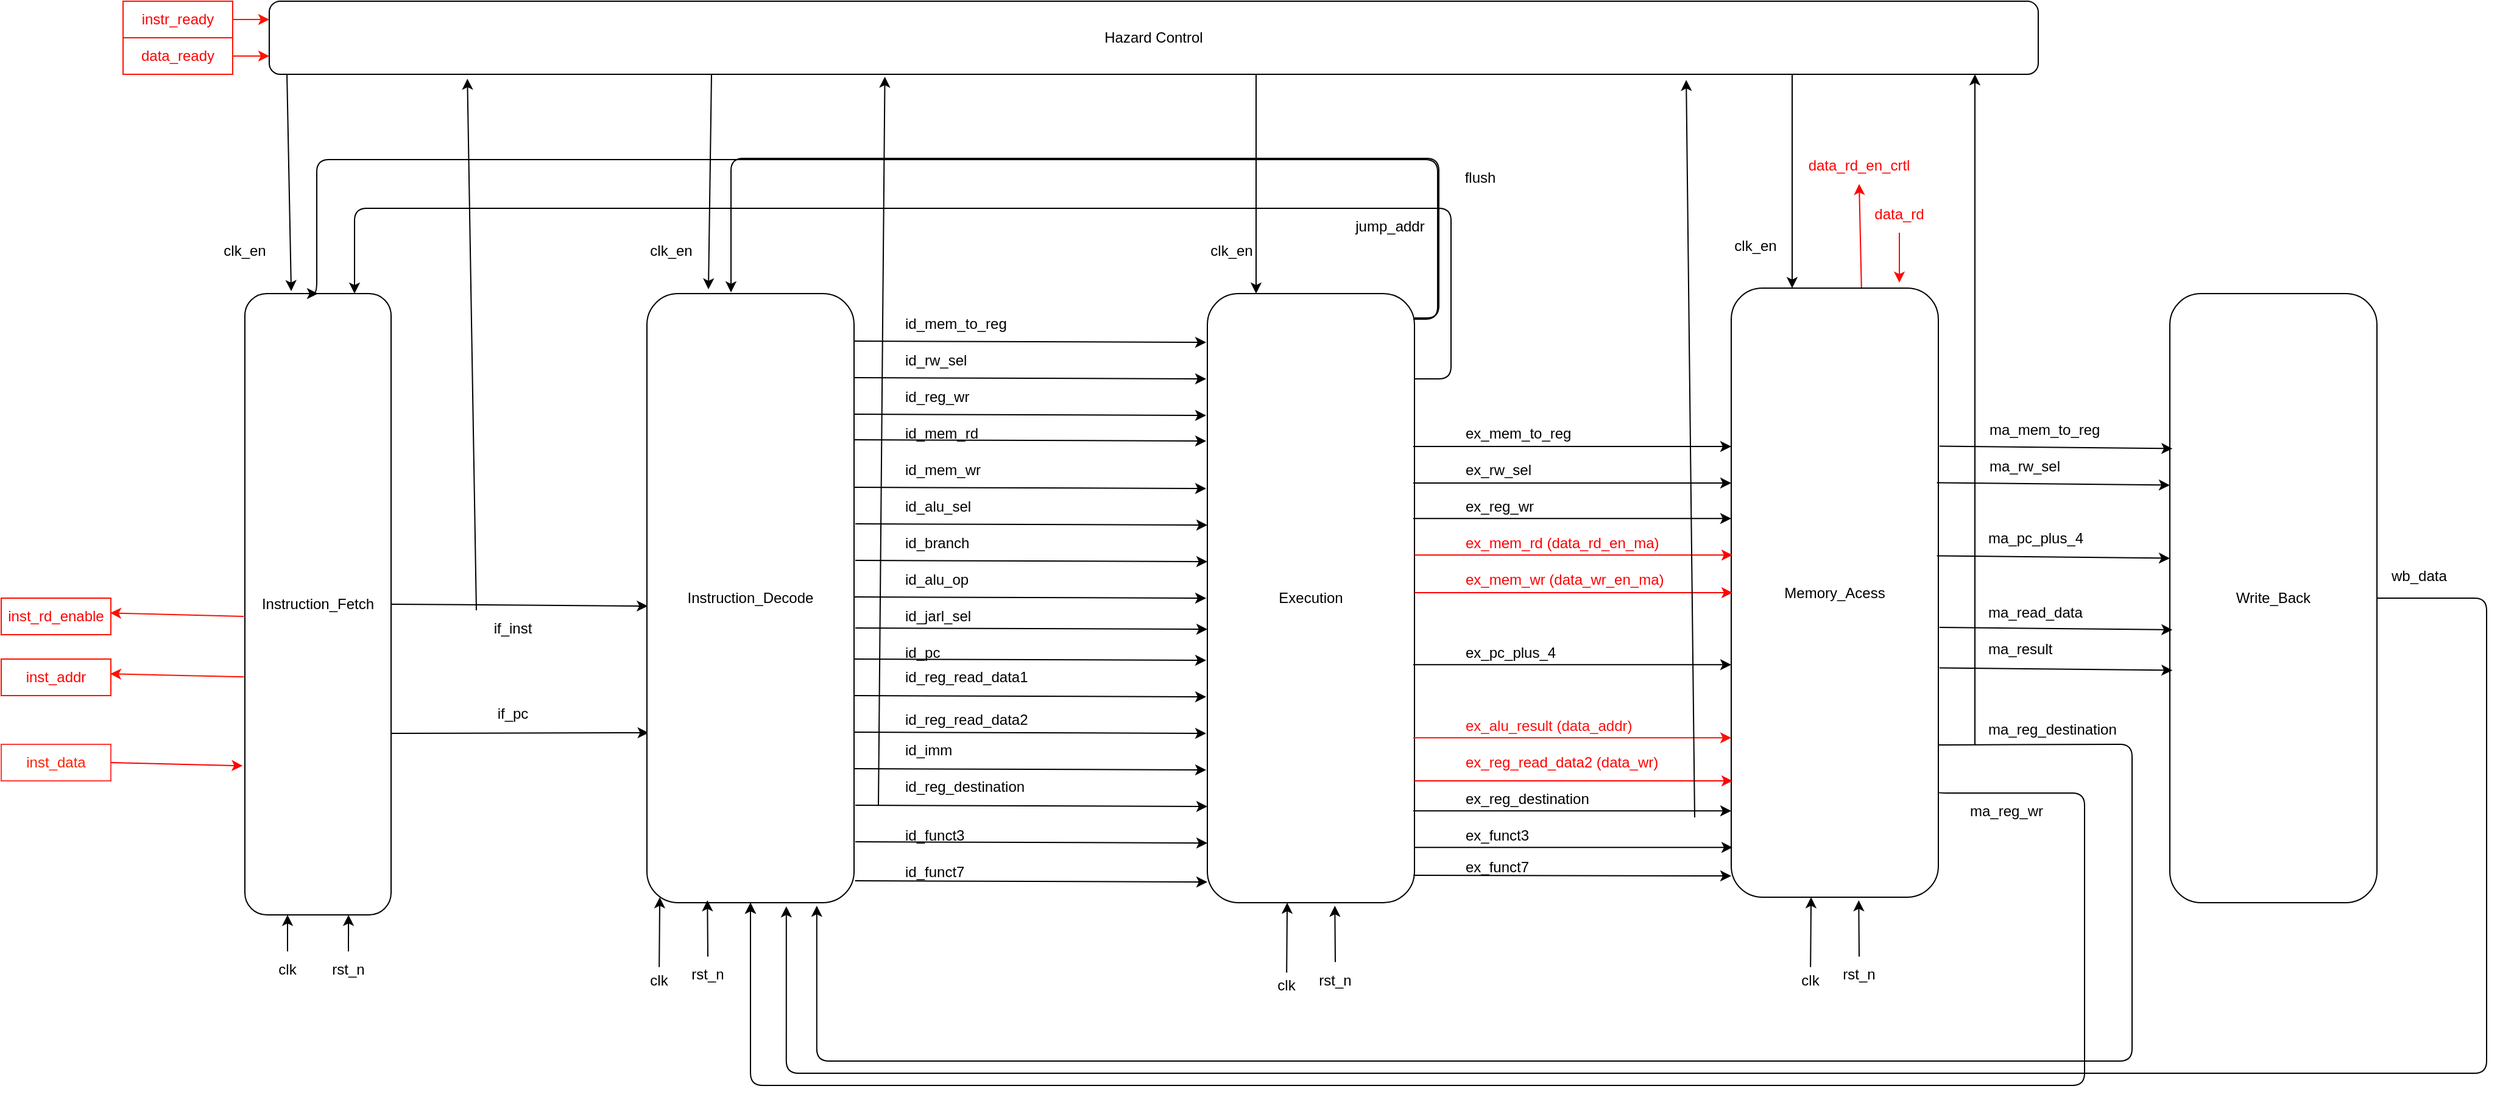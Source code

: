 <mxfile>
    <diagram id="vpwDt3KackGOBRRQE5ln" name="Page-1">
        <mxGraphModel dx="1370" dy="1572" grid="0" gridSize="10" guides="1" tooltips="1" connect="1" arrows="1" fold="1" page="1" pageScale="1" pageWidth="850" pageHeight="1100" math="0" shadow="0">
            <root>
                <mxCell id="0"/>
                <mxCell id="1" parent="0"/>
                <mxCell id="22" style="html=1;exitX=1;exitY=0.5;exitDx=0;exitDy=0;entryX=0.004;entryY=0.513;entryDx=0;entryDy=0;entryPerimeter=0;" parent="1" source="2" target="24" edge="1">
                    <mxGeometry relative="1" as="geometry"/>
                </mxCell>
                <mxCell id="23" style="edgeStyle=none;html=1;entryX=0.008;entryY=0.721;entryDx=0;entryDy=0;entryPerimeter=0;" parent="1" target="24" edge="1">
                    <mxGeometry relative="1" as="geometry">
                        <mxPoint x="380" y="538" as="targetPoint"/>
                        <mxPoint x="330" y="561" as="sourcePoint"/>
                    </mxGeometry>
                </mxCell>
                <mxCell id="2" value="Instruction_Fetch" style="whiteSpace=wrap;html=1;rounded=1;" parent="1" vertex="1">
                    <mxGeometry x="210" y="200" width="120" height="510" as="geometry"/>
                </mxCell>
                <mxCell id="25" style="edgeStyle=none;html=1;exitX=0.5;exitY=0;exitDx=0;exitDy=0;entryX=0.25;entryY=1;entryDx=0;entryDy=0;" parent="1" source="3" edge="1">
                    <mxGeometry relative="1" as="geometry">
                        <mxPoint x="245" y="710" as="targetPoint"/>
                    </mxGeometry>
                </mxCell>
                <mxCell id="3" value="clk" style="text;strokeColor=none;align=center;fillColor=none;html=1;verticalAlign=middle;whiteSpace=wrap;rounded=0;" parent="1" vertex="1">
                    <mxGeometry x="215" y="740" width="60" height="30" as="geometry"/>
                </mxCell>
                <mxCell id="12" style="edgeStyle=none;html=1;entryX=0.317;entryY=-0.004;entryDx=0;entryDy=0;exitX=0.01;exitY=1;exitDx=0;exitDy=0;exitPerimeter=0;entryPerimeter=0;" parent="1" source="102" target="2" edge="1">
                    <mxGeometry relative="1" as="geometry">
                        <mxPoint x="240" y="30" as="sourcePoint"/>
                        <mxPoint x="210" y="200.0" as="targetPoint"/>
                    </mxGeometry>
                </mxCell>
                <mxCell id="4" value="clk_en" style="text;strokeColor=none;align=center;fillColor=none;html=1;verticalAlign=middle;whiteSpace=wrap;rounded=0;" parent="1" vertex="1">
                    <mxGeometry x="180" y="150" width="60" height="30" as="geometry"/>
                </mxCell>
                <mxCell id="5" value="rst_n" style="text;strokeColor=none;align=center;fillColor=none;html=1;verticalAlign=middle;whiteSpace=wrap;rounded=0;" parent="1" vertex="1">
                    <mxGeometry x="265" y="740" width="60" height="30" as="geometry"/>
                </mxCell>
                <mxCell id="6" value="&lt;font style=&quot;color: rgb(255, 33, 0);&quot;&gt;inst_data&lt;/font&gt;" style="text;strokeColor=#FF3838;align=center;fillColor=none;html=1;verticalAlign=middle;whiteSpace=wrap;rounded=0;" parent="1" vertex="1">
                    <mxGeometry x="10" y="570" width="90" height="30" as="geometry"/>
                </mxCell>
                <mxCell id="11" value="&lt;font style=&quot;color: rgb(255, 0, 0);&quot;&gt;inst_addr&lt;/font&gt;" style="text;strokeColor=#FF1000;align=center;fillColor=none;html=1;verticalAlign=middle;whiteSpace=wrap;rounded=0;" parent="1" vertex="1">
                    <mxGeometry x="10" y="500" width="90" height="30" as="geometry"/>
                </mxCell>
                <mxCell id="20" value="if_inst" style="text;strokeColor=none;align=center;fillColor=none;html=1;verticalAlign=middle;whiteSpace=wrap;rounded=0;" parent="1" vertex="1">
                    <mxGeometry x="400" y="460" width="60" height="30" as="geometry"/>
                </mxCell>
                <mxCell id="21" value="if_pc" style="text;strokeColor=none;align=center;fillColor=none;html=1;verticalAlign=middle;whiteSpace=wrap;rounded=0;" parent="1" vertex="1">
                    <mxGeometry x="400" y="530" width="60" height="30" as="geometry"/>
                </mxCell>
                <mxCell id="24" value="Instruction_Decode" style="whiteSpace=wrap;html=1;rounded=1;" parent="1" vertex="1">
                    <mxGeometry x="540" y="200" width="170" height="500" as="geometry"/>
                </mxCell>
                <mxCell id="26" style="edgeStyle=none;html=1;exitX=0.5;exitY=0;exitDx=0;exitDy=0;entryX=0.667;entryY=1;entryDx=0;entryDy=0;entryPerimeter=0;" parent="1" source="5" edge="1">
                    <mxGeometry relative="1" as="geometry">
                        <mxPoint x="295.04" y="710" as="targetPoint"/>
                    </mxGeometry>
                </mxCell>
                <mxCell id="28" value="clk" style="text;strokeColor=none;align=center;fillColor=none;html=1;verticalAlign=middle;whiteSpace=wrap;rounded=0;" parent="1" vertex="1">
                    <mxGeometry x="520" y="752.91" width="60" height="21.39" as="geometry"/>
                </mxCell>
                <mxCell id="29" value="rst_n" style="text;strokeColor=none;align=center;fillColor=none;html=1;verticalAlign=middle;whiteSpace=wrap;rounded=0;" parent="1" vertex="1">
                    <mxGeometry x="560" y="744.3" width="60" height="30" as="geometry"/>
                </mxCell>
                <mxCell id="30" style="edgeStyle=none;html=1;exitX=0.5;exitY=0;exitDx=0;exitDy=0;entryX=0.292;entryY=0.996;entryDx=0;entryDy=0;entryPerimeter=0;" parent="1" source="29" target="24" edge="1">
                    <mxGeometry relative="1" as="geometry">
                        <mxPoint x="626.96" y="708.61" as="targetPoint"/>
                    </mxGeometry>
                </mxCell>
                <mxCell id="33" style="edgeStyle=none;html=1;exitX=0.25;exitY=1;exitDx=0;exitDy=0;entryX=0.297;entryY=-0.007;entryDx=0;entryDy=0;entryPerimeter=0;" parent="1" source="102" target="24" edge="1">
                    <mxGeometry relative="1" as="geometry">
                        <mxPoint x="570" y="250" as="targetPoint"/>
                    </mxGeometry>
                </mxCell>
                <mxCell id="34" value="clk_en" style="text;strokeColor=none;align=center;fillColor=none;html=1;verticalAlign=middle;whiteSpace=wrap;rounded=0;" parent="1" vertex="1">
                    <mxGeometry x="530" y="150" width="60" height="30" as="geometry"/>
                </mxCell>
                <mxCell id="35" value="" style="edgeStyle=none;html=1;entryX=0.5;entryY=1;entryDx=0;entryDy=0;" parent="1" target="24" edge="1">
                    <mxGeometry relative="1" as="geometry">
                        <mxPoint x="550" y="700" as="targetPoint"/>
                        <mxPoint x="625" y="840" as="sourcePoint"/>
                    </mxGeometry>
                </mxCell>
                <mxCell id="46" value="id_pc" style="text;strokeColor=none;align=left;fillColor=none;html=1;verticalAlign=middle;whiteSpace=wrap;rounded=0;" parent="1" vertex="1">
                    <mxGeometry x="750" y="480" width="60" height="30" as="geometry"/>
                </mxCell>
                <mxCell id="47" value="id_reg_read_data1" style="text;strokeColor=none;align=left;fillColor=none;html=1;verticalAlign=middle;whiteSpace=wrap;rounded=0;" parent="1" vertex="1">
                    <mxGeometry x="750" y="500" width="120" height="30" as="geometry"/>
                </mxCell>
                <mxCell id="50" value="id_imm" style="text;strokeColor=none;align=left;fillColor=none;html=1;verticalAlign=middle;whiteSpace=wrap;rounded=0;" parent="1" vertex="1">
                    <mxGeometry x="750" y="560" width="60" height="30" as="geometry"/>
                </mxCell>
                <mxCell id="51" value="id_reg_destination" style="text;strokeColor=none;align=left;fillColor=none;html=1;verticalAlign=middle;whiteSpace=wrap;rounded=0;" parent="1" vertex="1">
                    <mxGeometry x="750" y="590" width="115" height="30" as="geometry"/>
                </mxCell>
                <mxCell id="52" value="id_reg_read_data2" style="text;strokeColor=none;align=left;fillColor=none;html=1;verticalAlign=middle;whiteSpace=wrap;rounded=0;" parent="1" vertex="1">
                    <mxGeometry x="750" y="535" width="130" height="30" as="geometry"/>
                </mxCell>
                <mxCell id="54" value="id_funct3" style="text;strokeColor=none;align=left;fillColor=none;html=1;verticalAlign=middle;whiteSpace=wrap;rounded=0;" parent="1" vertex="1">
                    <mxGeometry x="750" y="630" width="130" height="30" as="geometry"/>
                </mxCell>
                <mxCell id="55" value="id_funct7" style="text;strokeColor=none;align=left;fillColor=none;html=1;verticalAlign=middle;whiteSpace=wrap;rounded=0;" parent="1" vertex="1">
                    <mxGeometry x="750" y="660" width="130" height="30" as="geometry"/>
                </mxCell>
                <mxCell id="56" value="id_alu_sel" style="text;strokeColor=none;align=left;fillColor=none;html=1;verticalAlign=middle;whiteSpace=wrap;rounded=0;" parent="1" vertex="1">
                    <mxGeometry x="750" y="360" width="85" height="30" as="geometry"/>
                </mxCell>
                <mxCell id="60" value="id_mem_to_reg" style="text;strokeColor=none;align=left;fillColor=none;html=1;verticalAlign=middle;whiteSpace=wrap;rounded=0;" parent="1" vertex="1">
                    <mxGeometry x="750" y="210" width="90" height="30" as="geometry"/>
                </mxCell>
                <mxCell id="61" value="id_branch" style="text;strokeColor=none;align=left;fillColor=none;html=1;verticalAlign=middle;whiteSpace=wrap;rounded=0;" parent="1" vertex="1">
                    <mxGeometry x="750" y="390" width="90" height="30" as="geometry"/>
                </mxCell>
                <mxCell id="62" value="id_mem_wr" style="text;strokeColor=none;align=left;fillColor=none;html=1;verticalAlign=middle;whiteSpace=wrap;rounded=0;" parent="1" vertex="1">
                    <mxGeometry x="750" y="330" width="90" height="30" as="geometry"/>
                </mxCell>
                <mxCell id="63" value="id_mem_rd" style="text;strokeColor=none;align=left;fillColor=none;html=1;verticalAlign=middle;whiteSpace=wrap;rounded=0;" parent="1" vertex="1">
                    <mxGeometry x="750" y="300" width="90" height="30" as="geometry"/>
                </mxCell>
                <mxCell id="65" value="id_alu_op" style="text;strokeColor=none;align=left;fillColor=none;html=1;verticalAlign=middle;whiteSpace=wrap;rounded=0;" parent="1" vertex="1">
                    <mxGeometry x="750" y="420" width="90" height="30" as="geometry"/>
                </mxCell>
                <mxCell id="66" value="id_reg_wr" style="text;strokeColor=none;align=left;fillColor=none;html=1;verticalAlign=middle;whiteSpace=wrap;rounded=0;" parent="1" vertex="1">
                    <mxGeometry x="750" y="270" width="90" height="30" as="geometry"/>
                </mxCell>
                <mxCell id="67" value="id_jarl_sel" style="text;strokeColor=none;align=left;fillColor=none;html=1;verticalAlign=middle;whiteSpace=wrap;rounded=0;" parent="1" vertex="1">
                    <mxGeometry x="750" y="450" width="95" height="30" as="geometry"/>
                </mxCell>
                <mxCell id="68" value="id_rw_sel" style="text;strokeColor=none;align=left;fillColor=none;html=1;verticalAlign=middle;whiteSpace=wrap;rounded=0;" parent="1" vertex="1">
                    <mxGeometry x="750" y="240" width="90" height="30" as="geometry"/>
                </mxCell>
                <mxCell id="69" style="edgeStyle=none;html=1;entryX=0.062;entryY=0.991;entryDx=0;entryDy=0;entryPerimeter=0;" parent="1" source="28" target="24" edge="1">
                    <mxGeometry relative="1" as="geometry">
                        <mxPoint x="557" y="703" as="targetPoint"/>
                    </mxGeometry>
                </mxCell>
                <mxCell id="124" style="edgeStyle=orthogonalEdgeStyle;html=1;entryX=0.75;entryY=0;entryDx=0;entryDy=0;" parent="1" source="71" target="2" edge="1">
                    <mxGeometry relative="1" as="geometry">
                        <Array as="points">
                            <mxPoint x="1200" y="270"/>
                            <mxPoint x="1200" y="130"/>
                            <mxPoint x="300" y="130"/>
                        </Array>
                    </mxGeometry>
                </mxCell>
                <mxCell id="71" value="Execution" style="whiteSpace=wrap;html=1;rounded=1;" parent="1" vertex="1">
                    <mxGeometry x="1000" y="200" width="170" height="500" as="geometry"/>
                </mxCell>
                <mxCell id="72" value="clk" style="text;strokeColor=none;align=center;fillColor=none;html=1;verticalAlign=middle;whiteSpace=wrap;rounded=0;" parent="1" vertex="1">
                    <mxGeometry x="1035" y="757.41" width="60" height="21.39" as="geometry"/>
                </mxCell>
                <mxCell id="73" value="rst_n" style="text;strokeColor=none;align=center;fillColor=none;html=1;verticalAlign=middle;whiteSpace=wrap;rounded=0;" parent="1" vertex="1">
                    <mxGeometry x="1075" y="748.8" width="60" height="30" as="geometry"/>
                </mxCell>
                <mxCell id="74" style="edgeStyle=none;html=1;exitX=0.5;exitY=0;exitDx=0;exitDy=0;entryX=0.292;entryY=0.996;entryDx=0;entryDy=0;entryPerimeter=0;" parent="1" source="73" edge="1">
                    <mxGeometry relative="1" as="geometry">
                        <mxPoint x="1104.64" y="702.5" as="targetPoint"/>
                    </mxGeometry>
                </mxCell>
                <mxCell id="76" value="clk_en" style="text;strokeColor=none;align=center;fillColor=none;html=1;verticalAlign=middle;whiteSpace=wrap;rounded=0;" parent="1" vertex="1">
                    <mxGeometry x="990" y="150" width="60" height="30" as="geometry"/>
                </mxCell>
                <mxCell id="85" value="ex_pc_plus_4" style="text;strokeColor=none;align=left;fillColor=none;html=1;verticalAlign=middle;whiteSpace=wrap;rounded=0;" parent="1" vertex="1">
                    <mxGeometry x="1210" y="480" width="60" height="30" as="geometry"/>
                </mxCell>
                <mxCell id="86" value="&lt;font style=&quot;color: rgb(255, 15, 15);&quot;&gt;ex_alu_result (data_addr)&lt;/font&gt;" style="text;strokeColor=none;align=left;fillColor=none;html=1;verticalAlign=middle;whiteSpace=wrap;rounded=0;" parent="1" vertex="1">
                    <mxGeometry x="1210" y="540" width="150" height="30" as="geometry"/>
                </mxCell>
                <mxCell id="88" value="ex_reg_destination" style="text;strokeColor=none;align=left;fillColor=none;html=1;verticalAlign=middle;whiteSpace=wrap;rounded=0;" parent="1" vertex="1">
                    <mxGeometry x="1210" y="600" width="115" height="30" as="geometry"/>
                </mxCell>
                <mxCell id="89" value="&lt;font style=&quot;color: rgb(255, 0, 0);&quot;&gt;ex_reg_read_data2 (data_wr)&lt;/font&gt;" style="text;strokeColor=none;align=left;fillColor=none;html=1;verticalAlign=middle;whiteSpace=wrap;rounded=0;" parent="1" vertex="1">
                    <mxGeometry x="1210" y="570" width="170" height="30" as="geometry"/>
                </mxCell>
                <mxCell id="90" value="&lt;font style=&quot;&quot;&gt;ex_funct3&lt;/font&gt;" style="text;strokeColor=none;align=left;fillColor=none;html=1;verticalAlign=middle;whiteSpace=wrap;rounded=0;fontColor=#000000;" parent="1" vertex="1">
                    <mxGeometry x="1210" y="630" width="160" height="30" as="geometry"/>
                </mxCell>
                <mxCell id="91" value="&lt;font style=&quot;&quot;&gt;ex_funct7&lt;/font&gt;" style="text;strokeColor=none;align=left;fillColor=none;html=1;verticalAlign=middle;whiteSpace=wrap;rounded=0;fontColor=#000000;" parent="1" vertex="1">
                    <mxGeometry x="1210" y="655.5" width="170" height="30" as="geometry"/>
                </mxCell>
                <mxCell id="93" value="ex_mem_to_reg" style="text;strokeColor=none;align=left;fillColor=none;html=1;verticalAlign=middle;whiteSpace=wrap;rounded=0;" parent="1" vertex="1">
                    <mxGeometry x="1210" y="300" width="90" height="30" as="geometry"/>
                </mxCell>
                <mxCell id="95" value="&lt;font style=&quot;color: rgb(255, 0, 0);&quot;&gt;ex_mem_wr (data_wr_en_ma)&lt;/font&gt;" style="text;strokeColor=none;align=left;fillColor=none;html=1;verticalAlign=middle;whiteSpace=wrap;rounded=0;" parent="1" vertex="1">
                    <mxGeometry x="1210" y="420" width="170" height="30" as="geometry"/>
                </mxCell>
                <mxCell id="96" value="&lt;font style=&quot;color: rgb(255, 0, 0);&quot;&gt;ex_mem_rd (data_rd_en_ma)&lt;/font&gt;" style="text;strokeColor=none;align=left;fillColor=none;html=1;verticalAlign=middle;whiteSpace=wrap;rounded=0;" parent="1" vertex="1">
                    <mxGeometry x="1210" y="390" width="170" height="30" as="geometry"/>
                </mxCell>
                <mxCell id="98" value="ex_reg_wr" style="text;strokeColor=none;align=left;fillColor=none;html=1;verticalAlign=middle;whiteSpace=wrap;rounded=0;" parent="1" vertex="1">
                    <mxGeometry x="1210" y="360" width="90" height="30" as="geometry"/>
                </mxCell>
                <mxCell id="100" value="ex_rw_sel" style="text;strokeColor=none;align=left;fillColor=none;html=1;verticalAlign=middle;whiteSpace=wrap;rounded=0;" parent="1" vertex="1">
                    <mxGeometry x="1210" y="330" width="90" height="30" as="geometry"/>
                </mxCell>
                <mxCell id="101" style="edgeStyle=none;html=1;entryX=0.062;entryY=0.991;entryDx=0;entryDy=0;entryPerimeter=0;" parent="1" source="72" edge="1">
                    <mxGeometry relative="1" as="geometry">
                        <mxPoint x="1065.54" y="700.0" as="targetPoint"/>
                    </mxGeometry>
                </mxCell>
                <mxCell id="102" value="Hazard Control" style="whiteSpace=wrap;html=1;rounded=1;" parent="1" vertex="1">
                    <mxGeometry x="230" y="-40" width="1452" height="60" as="geometry"/>
                </mxCell>
                <mxCell id="103" value="" style="edgeStyle=none;orthogonalLoop=1;jettySize=auto;html=1;entryX=0.112;entryY=1.06;entryDx=0;entryDy=0;entryPerimeter=0;exitX=0;exitY=0;exitDx=0;exitDy=0;" parent="1" source="20" target="102" edge="1">
                    <mxGeometry width="80" relative="1" as="geometry">
                        <mxPoint x="400" y="460" as="sourcePoint"/>
                        <mxPoint x="720" y="240" as="targetPoint"/>
                        <Array as="points"/>
                    </mxGeometry>
                </mxCell>
                <mxCell id="104" value="" style="edgeStyle=none;orthogonalLoop=1;jettySize=auto;html=1;exitX=1.005;exitY=0.964;exitDx=0;exitDy=0;exitPerimeter=0;" parent="1" source="24" edge="1">
                    <mxGeometry width="80" relative="1" as="geometry">
                        <mxPoint x="790" y="650" as="sourcePoint"/>
                        <mxPoint x="1000" y="683" as="targetPoint"/>
                        <Array as="points"/>
                    </mxGeometry>
                </mxCell>
                <mxCell id="105" value="" style="edgeStyle=none;orthogonalLoop=1;jettySize=auto;html=1;exitX=1.005;exitY=0.964;exitDx=0;exitDy=0;exitPerimeter=0;" parent="1" edge="1">
                    <mxGeometry width="80" relative="1" as="geometry">
                        <mxPoint x="711" y="650" as="sourcePoint"/>
                        <mxPoint x="1000" y="651" as="targetPoint"/>
                        <Array as="points"/>
                    </mxGeometry>
                </mxCell>
                <mxCell id="106" value="" style="edgeStyle=none;orthogonalLoop=1;jettySize=auto;html=1;exitX=1.005;exitY=0.964;exitDx=0;exitDy=0;exitPerimeter=0;" parent="1" edge="1">
                    <mxGeometry width="80" relative="1" as="geometry">
                        <mxPoint x="711" y="620" as="sourcePoint"/>
                        <mxPoint x="1000" y="621" as="targetPoint"/>
                        <Array as="points"/>
                    </mxGeometry>
                </mxCell>
                <mxCell id="107" value="" style="edgeStyle=none;orthogonalLoop=1;jettySize=auto;html=1;exitX=1.005;exitY=0.964;exitDx=0;exitDy=0;exitPerimeter=0;" parent="1" edge="1">
                    <mxGeometry width="80" relative="1" as="geometry">
                        <mxPoint x="710" y="590" as="sourcePoint"/>
                        <mxPoint x="999" y="591" as="targetPoint"/>
                        <Array as="points"/>
                    </mxGeometry>
                </mxCell>
                <mxCell id="108" value="" style="edgeStyle=none;orthogonalLoop=1;jettySize=auto;html=1;exitX=1.005;exitY=0.964;exitDx=0;exitDy=0;exitPerimeter=0;" parent="1" edge="1">
                    <mxGeometry width="80" relative="1" as="geometry">
                        <mxPoint x="710" y="560" as="sourcePoint"/>
                        <mxPoint x="999" y="561" as="targetPoint"/>
                        <Array as="points"/>
                    </mxGeometry>
                </mxCell>
                <mxCell id="109" value="" style="edgeStyle=none;orthogonalLoop=1;jettySize=auto;html=1;exitX=1.005;exitY=0.964;exitDx=0;exitDy=0;exitPerimeter=0;" parent="1" edge="1">
                    <mxGeometry width="80" relative="1" as="geometry">
                        <mxPoint x="710" y="530" as="sourcePoint"/>
                        <mxPoint x="999" y="531" as="targetPoint"/>
                        <Array as="points"/>
                    </mxGeometry>
                </mxCell>
                <mxCell id="110" value="" style="edgeStyle=none;orthogonalLoop=1;jettySize=auto;html=1;exitX=1.005;exitY=0.964;exitDx=0;exitDy=0;exitPerimeter=0;" parent="1" edge="1">
                    <mxGeometry width="80" relative="1" as="geometry">
                        <mxPoint x="710" y="500" as="sourcePoint"/>
                        <mxPoint x="999" y="501" as="targetPoint"/>
                        <Array as="points"/>
                    </mxGeometry>
                </mxCell>
                <mxCell id="111" value="" style="edgeStyle=none;orthogonalLoop=1;jettySize=auto;html=1;exitX=1.005;exitY=0.964;exitDx=0;exitDy=0;exitPerimeter=0;" parent="1" edge="1">
                    <mxGeometry width="80" relative="1" as="geometry">
                        <mxPoint x="711" y="474.5" as="sourcePoint"/>
                        <mxPoint x="1000" y="475.5" as="targetPoint"/>
                        <Array as="points"/>
                    </mxGeometry>
                </mxCell>
                <mxCell id="112" value="" style="edgeStyle=none;orthogonalLoop=1;jettySize=auto;html=1;exitX=1.005;exitY=0.964;exitDx=0;exitDy=0;exitPerimeter=0;" parent="1" edge="1">
                    <mxGeometry width="80" relative="1" as="geometry">
                        <mxPoint x="710" y="449" as="sourcePoint"/>
                        <mxPoint x="999" y="450" as="targetPoint"/>
                        <Array as="points"/>
                    </mxGeometry>
                </mxCell>
                <mxCell id="113" value="" style="edgeStyle=none;orthogonalLoop=1;jettySize=auto;html=1;exitX=1.005;exitY=0.964;exitDx=0;exitDy=0;exitPerimeter=0;" parent="1" edge="1">
                    <mxGeometry width="80" relative="1" as="geometry">
                        <mxPoint x="711" y="419" as="sourcePoint"/>
                        <mxPoint x="1000" y="420" as="targetPoint"/>
                        <Array as="points"/>
                    </mxGeometry>
                </mxCell>
                <mxCell id="114" value="" style="edgeStyle=none;orthogonalLoop=1;jettySize=auto;html=1;exitX=1.005;exitY=0.964;exitDx=0;exitDy=0;exitPerimeter=0;" parent="1" edge="1">
                    <mxGeometry width="80" relative="1" as="geometry">
                        <mxPoint x="711" y="389" as="sourcePoint"/>
                        <mxPoint x="1000" y="390" as="targetPoint"/>
                        <Array as="points"/>
                    </mxGeometry>
                </mxCell>
                <mxCell id="115" value="" style="edgeStyle=none;orthogonalLoop=1;jettySize=auto;html=1;exitX=1.005;exitY=0.964;exitDx=0;exitDy=0;exitPerimeter=0;" parent="1" edge="1">
                    <mxGeometry width="80" relative="1" as="geometry">
                        <mxPoint x="710" y="359" as="sourcePoint"/>
                        <mxPoint x="999" y="360" as="targetPoint"/>
                        <Array as="points"/>
                    </mxGeometry>
                </mxCell>
                <mxCell id="116" value="" style="edgeStyle=none;orthogonalLoop=1;jettySize=auto;html=1;exitX=1.005;exitY=0.964;exitDx=0;exitDy=0;exitPerimeter=0;" parent="1" edge="1">
                    <mxGeometry width="80" relative="1" as="geometry">
                        <mxPoint x="710" y="320" as="sourcePoint"/>
                        <mxPoint x="999" y="321" as="targetPoint"/>
                        <Array as="points"/>
                    </mxGeometry>
                </mxCell>
                <mxCell id="117" value="" style="edgeStyle=none;orthogonalLoop=1;jettySize=auto;html=1;exitX=1.005;exitY=0.964;exitDx=0;exitDy=0;exitPerimeter=0;" parent="1" edge="1">
                    <mxGeometry width="80" relative="1" as="geometry">
                        <mxPoint x="710" y="299" as="sourcePoint"/>
                        <mxPoint x="999" y="300" as="targetPoint"/>
                        <Array as="points"/>
                    </mxGeometry>
                </mxCell>
                <mxCell id="118" value="" style="edgeStyle=none;orthogonalLoop=1;jettySize=auto;html=1;exitX=1.005;exitY=0.964;exitDx=0;exitDy=0;exitPerimeter=0;" parent="1" edge="1">
                    <mxGeometry width="80" relative="1" as="geometry">
                        <mxPoint x="710" y="269" as="sourcePoint"/>
                        <mxPoint x="999" y="270" as="targetPoint"/>
                        <Array as="points"/>
                    </mxGeometry>
                </mxCell>
                <mxCell id="119" value="" style="edgeStyle=none;orthogonalLoop=1;jettySize=auto;html=1;exitX=1.005;exitY=0.964;exitDx=0;exitDy=0;exitPerimeter=0;" parent="1" edge="1">
                    <mxGeometry width="80" relative="1" as="geometry">
                        <mxPoint x="710" y="239" as="sourcePoint"/>
                        <mxPoint x="999" y="240" as="targetPoint"/>
                        <Array as="points"/>
                    </mxGeometry>
                </mxCell>
                <mxCell id="121" value="jump_addr" style="text;strokeColor=none;align=center;fillColor=none;html=1;verticalAlign=middle;whiteSpace=wrap;rounded=0;" parent="1" vertex="1">
                    <mxGeometry x="1120" y="130" width="60" height="30" as="geometry"/>
                </mxCell>
                <mxCell id="123" style="edgeStyle=orthogonalEdgeStyle;html=1;" parent="1" edge="1">
                    <mxGeometry relative="1" as="geometry">
                        <mxPoint x="1170" y="220" as="sourcePoint"/>
                        <mxPoint x="609" y="199" as="targetPoint"/>
                        <Array as="points">
                            <mxPoint x="1190" y="220"/>
                            <mxPoint x="1190" y="89"/>
                            <mxPoint x="609" y="89"/>
                        </Array>
                    </mxGeometry>
                </mxCell>
                <mxCell id="126" value="" style="edgeStyle=none;orthogonalLoop=1;jettySize=auto;html=1;entryX=0.348;entryY=1.033;entryDx=0;entryDy=0;entryPerimeter=0;" parent="1" target="102" edge="1">
                    <mxGeometry width="80" relative="1" as="geometry">
                        <mxPoint x="730" y="620" as="sourcePoint"/>
                        <mxPoint x="820" y="390" as="targetPoint"/>
                        <Array as="points"/>
                    </mxGeometry>
                </mxCell>
                <mxCell id="184" style="edgeStyle=orthogonalEdgeStyle;html=1;exitX=1;exitY=0.75;exitDx=0;exitDy=0;entryX=0.82;entryY=1.005;entryDx=0;entryDy=0;entryPerimeter=0;" parent="1" source="127" target="24" edge="1">
                    <mxGeometry relative="1" as="geometry">
                        <mxPoint x="679" y="719.5" as="targetPoint"/>
                        <mxPoint x="1599" y="590" as="sourcePoint"/>
                        <Array as="points">
                            <mxPoint x="1599" y="571"/>
                            <mxPoint x="1759" y="570"/>
                            <mxPoint x="1759" y="830"/>
                            <mxPoint x="679" y="830"/>
                        </Array>
                    </mxGeometry>
                </mxCell>
                <mxCell id="185" style="edgeStyle=orthogonalEdgeStyle;html=1;exitX=0.997;exitY=0.827;exitDx=0;exitDy=0;entryX=0.5;entryY=1;entryDx=0;entryDy=0;exitPerimeter=0;" parent="1" source="127" target="24" edge="1">
                    <mxGeometry relative="1" as="geometry">
                        <Array as="points">
                            <mxPoint x="1600" y="610"/>
                            <mxPoint x="1720" y="610"/>
                            <mxPoint x="1720" y="850"/>
                            <mxPoint x="625" y="850"/>
                        </Array>
                    </mxGeometry>
                </mxCell>
                <mxCell id="208" style="edgeStyle=none;html=1;exitX=0.629;exitY=0.003;exitDx=0;exitDy=0;entryX=0.5;entryY=1;entryDx=0;entryDy=0;strokeColor=#FF0000;exitPerimeter=0;" parent="1" source="127" target="204" edge="1">
                    <mxGeometry relative="1" as="geometry"/>
                </mxCell>
                <mxCell id="127" value="Memory_Acess" style="whiteSpace=wrap;html=1;rounded=1;" parent="1" vertex="1">
                    <mxGeometry x="1430" y="195.5" width="170" height="500" as="geometry"/>
                </mxCell>
                <mxCell id="128" value="clk" style="text;strokeColor=none;align=center;fillColor=none;html=1;verticalAlign=middle;whiteSpace=wrap;rounded=0;" parent="1" vertex="1">
                    <mxGeometry x="1465" y="752.91" width="60" height="21.39" as="geometry"/>
                </mxCell>
                <mxCell id="129" value="rst_n" style="text;strokeColor=none;align=center;fillColor=none;html=1;verticalAlign=middle;whiteSpace=wrap;rounded=0;" parent="1" vertex="1">
                    <mxGeometry x="1505" y="744.3" width="60" height="30" as="geometry"/>
                </mxCell>
                <mxCell id="130" style="edgeStyle=none;html=1;exitX=0.5;exitY=0;exitDx=0;exitDy=0;entryX=0.292;entryY=0.996;entryDx=0;entryDy=0;entryPerimeter=0;" parent="1" source="129" edge="1">
                    <mxGeometry relative="1" as="geometry">
                        <mxPoint x="1534.64" y="698.0" as="targetPoint"/>
                    </mxGeometry>
                </mxCell>
                <mxCell id="131" value="clk_en" style="text;strokeColor=none;align=center;fillColor=none;html=1;verticalAlign=middle;whiteSpace=wrap;rounded=0;" parent="1" vertex="1">
                    <mxGeometry x="1420" y="145.5" width="60" height="30" as="geometry"/>
                </mxCell>
                <mxCell id="132" value="ma_pc_plus_4" style="text;strokeColor=none;align=left;fillColor=none;html=1;verticalAlign=middle;whiteSpace=wrap;rounded=0;" parent="1" vertex="1">
                    <mxGeometry x="1639" y="384.5" width="60" height="32.75" as="geometry"/>
                </mxCell>
                <mxCell id="133" value="ma_read_data" style="text;strokeColor=none;align=left;fillColor=none;html=1;verticalAlign=middle;whiteSpace=wrap;rounded=0;" parent="1" vertex="1">
                    <mxGeometry x="1639" y="447.25" width="120" height="30" as="geometry"/>
                </mxCell>
                <mxCell id="134" value="ma_reg_destination" style="text;strokeColor=none;align=left;fillColor=none;html=1;verticalAlign=middle;whiteSpace=wrap;rounded=0;" parent="1" vertex="1">
                    <mxGeometry x="1639" y="542.75" width="115" height="30" as="geometry"/>
                </mxCell>
                <mxCell id="135" value="ma_result" style="text;strokeColor=none;align=left;fillColor=none;html=1;verticalAlign=middle;whiteSpace=wrap;rounded=0;" parent="1" vertex="1">
                    <mxGeometry x="1639" y="477.25" width="130" height="30" as="geometry"/>
                </mxCell>
                <mxCell id="138" value="ma_mem_to_reg" style="text;strokeColor=none;align=left;fillColor=none;html=1;verticalAlign=middle;whiteSpace=wrap;rounded=0;" parent="1" vertex="1">
                    <mxGeometry x="1640" y="297.25" width="90" height="30" as="geometry"/>
                </mxCell>
                <mxCell id="141" value="ma_reg_wr" style="text;strokeColor=none;align=left;fillColor=none;html=1;verticalAlign=middle;whiteSpace=wrap;rounded=0;" parent="1" vertex="1">
                    <mxGeometry x="1624" y="610.0" width="90" height="30" as="geometry"/>
                </mxCell>
                <mxCell id="143" value="ma_rw_sel" style="text;strokeColor=none;align=left;fillColor=none;html=1;verticalAlign=middle;whiteSpace=wrap;rounded=0;" parent="1" vertex="1">
                    <mxGeometry x="1640" y="327.25" width="90" height="30" as="geometry"/>
                </mxCell>
                <mxCell id="144" style="edgeStyle=none;html=1;entryX=0.062;entryY=0.991;entryDx=0;entryDy=0;entryPerimeter=0;" parent="1" source="128" edge="1">
                    <mxGeometry relative="1" as="geometry">
                        <mxPoint x="1495.54" y="695.5" as="targetPoint"/>
                    </mxGeometry>
                </mxCell>
                <mxCell id="146" value="" style="edgeStyle=none;orthogonalLoop=1;jettySize=auto;html=1;exitX=0.995;exitY=0.955;exitDx=0;exitDy=0;exitPerimeter=0;strokeColor=#000000;" parent="1" source="71" edge="1">
                    <mxGeometry width="80" relative="1" as="geometry">
                        <mxPoint x="1170" y="685.5" as="sourcePoint"/>
                        <mxPoint x="1430" y="678" as="targetPoint"/>
                        <Array as="points"/>
                    </mxGeometry>
                </mxCell>
                <mxCell id="147" value="" style="edgeStyle=none;orthogonalLoop=1;jettySize=auto;html=1;exitX=0.995;exitY=0.955;exitDx=0;exitDy=0;exitPerimeter=0;strokeColor=#000000;" parent="1" edge="1">
                    <mxGeometry width="80" relative="1" as="geometry">
                        <mxPoint x="1170" y="654.63" as="sourcePoint"/>
                        <mxPoint x="1431" y="654.63" as="targetPoint"/>
                        <Array as="points"/>
                    </mxGeometry>
                </mxCell>
                <mxCell id="148" value="" style="edgeStyle=none;orthogonalLoop=1;jettySize=auto;html=1;exitX=0.995;exitY=0.955;exitDx=0;exitDy=0;exitPerimeter=0;" parent="1" edge="1">
                    <mxGeometry width="80" relative="1" as="geometry">
                        <mxPoint x="1169" y="624.63" as="sourcePoint"/>
                        <mxPoint x="1430" y="624.63" as="targetPoint"/>
                        <Array as="points"/>
                    </mxGeometry>
                </mxCell>
                <mxCell id="149" value="" style="edgeStyle=none;orthogonalLoop=1;jettySize=auto;html=1;exitX=0.995;exitY=0.955;exitDx=0;exitDy=0;exitPerimeter=0;strokeColor=#FF0000;" parent="1" edge="1">
                    <mxGeometry width="80" relative="1" as="geometry">
                        <mxPoint x="1170" y="600" as="sourcePoint"/>
                        <mxPoint x="1431" y="600" as="targetPoint"/>
                        <Array as="points"/>
                    </mxGeometry>
                </mxCell>
                <mxCell id="150" value="" style="edgeStyle=none;orthogonalLoop=1;jettySize=auto;html=1;exitX=0.995;exitY=0.955;exitDx=0;exitDy=0;exitPerimeter=0;strokeColor=#FF1000;" parent="1" edge="1">
                    <mxGeometry width="80" relative="1" as="geometry">
                        <mxPoint x="1169" y="564.63" as="sourcePoint"/>
                        <mxPoint x="1430" y="564.63" as="targetPoint"/>
                        <Array as="points"/>
                    </mxGeometry>
                </mxCell>
                <mxCell id="152" value="" style="edgeStyle=none;orthogonalLoop=1;jettySize=auto;html=1;exitX=0.995;exitY=0.955;exitDx=0;exitDy=0;exitPerimeter=0;" parent="1" edge="1">
                    <mxGeometry width="80" relative="1" as="geometry">
                        <mxPoint x="1169" y="504.63" as="sourcePoint"/>
                        <mxPoint x="1430" y="504.63" as="targetPoint"/>
                        <Array as="points"/>
                    </mxGeometry>
                </mxCell>
                <mxCell id="154" value="" style="edgeStyle=none;orthogonalLoop=1;jettySize=auto;html=1;exitX=0.995;exitY=0.955;exitDx=0;exitDy=0;exitPerimeter=0;strokeColor=#FF0202;" parent="1" edge="1">
                    <mxGeometry width="80" relative="1" as="geometry">
                        <mxPoint x="1170" y="445.5" as="sourcePoint"/>
                        <mxPoint x="1431" y="445.5" as="targetPoint"/>
                        <Array as="points"/>
                    </mxGeometry>
                </mxCell>
                <mxCell id="155" value="" style="edgeStyle=none;orthogonalLoop=1;jettySize=auto;html=1;exitX=0.995;exitY=0.955;exitDx=0;exitDy=0;exitPerimeter=0;strokeColor=#FF0000;" parent="1" edge="1">
                    <mxGeometry width="80" relative="1" as="geometry">
                        <mxPoint x="1170" y="414.63" as="sourcePoint"/>
                        <mxPoint x="1431" y="414.63" as="targetPoint"/>
                        <Array as="points"/>
                    </mxGeometry>
                </mxCell>
                <mxCell id="156" value="" style="edgeStyle=none;orthogonalLoop=1;jettySize=auto;html=1;exitX=0.995;exitY=0.955;exitDx=0;exitDy=0;exitPerimeter=0;" parent="1" edge="1">
                    <mxGeometry width="80" relative="1" as="geometry">
                        <mxPoint x="1169" y="384.63" as="sourcePoint"/>
                        <mxPoint x="1430" y="384.63" as="targetPoint"/>
                        <Array as="points"/>
                    </mxGeometry>
                </mxCell>
                <mxCell id="157" value="" style="edgeStyle=none;orthogonalLoop=1;jettySize=auto;html=1;exitX=0.995;exitY=0.955;exitDx=0;exitDy=0;exitPerimeter=0;" parent="1" edge="1">
                    <mxGeometry width="80" relative="1" as="geometry">
                        <mxPoint x="1169" y="355.5" as="sourcePoint"/>
                        <mxPoint x="1430" y="355.5" as="targetPoint"/>
                        <Array as="points"/>
                    </mxGeometry>
                </mxCell>
                <mxCell id="158" value="" style="edgeStyle=none;orthogonalLoop=1;jettySize=auto;html=1;exitX=0.995;exitY=0.955;exitDx=0;exitDy=0;exitPerimeter=0;" parent="1" edge="1">
                    <mxGeometry width="80" relative="1" as="geometry">
                        <mxPoint x="1169" y="325.5" as="sourcePoint"/>
                        <mxPoint x="1430" y="325.5" as="targetPoint"/>
                        <Array as="points"/>
                    </mxGeometry>
                </mxCell>
                <mxCell id="159" value="Write_Back" style="whiteSpace=wrap;html=1;rounded=1;" parent="1" vertex="1">
                    <mxGeometry x="1790" y="200" width="170" height="500" as="geometry"/>
                </mxCell>
                <mxCell id="168" value="wb_data" style="text;strokeColor=none;align=left;fillColor=none;html=1;verticalAlign=middle;whiteSpace=wrap;rounded=0;" parent="1" vertex="1">
                    <mxGeometry x="1970" y="417.25" width="90" height="30" as="geometry"/>
                </mxCell>
                <mxCell id="176" value="" style="edgeStyle=none;orthogonalLoop=1;jettySize=auto;html=1;exitX=1.003;exitY=0.239;exitDx=0;exitDy=0;exitPerimeter=0;entryX=0.01;entryY=0.234;entryDx=0;entryDy=0;entryPerimeter=0;" parent="1" edge="1">
                    <mxGeometry width="80" relative="1" as="geometry">
                        <mxPoint x="1600.91" y="325.25" as="sourcePoint"/>
                        <mxPoint x="1792.1" y="327.25" as="targetPoint"/>
                        <Array as="points"/>
                    </mxGeometry>
                </mxCell>
                <mxCell id="177" value="" style="edgeStyle=none;orthogonalLoop=1;jettySize=auto;html=1;exitX=1.003;exitY=0.239;exitDx=0;exitDy=0;exitPerimeter=0;entryX=0.01;entryY=0.234;entryDx=0;entryDy=0;entryPerimeter=0;" parent="1" edge="1">
                    <mxGeometry width="80" relative="1" as="geometry">
                        <mxPoint x="1598.81" y="355.25" as="sourcePoint"/>
                        <mxPoint x="1790" y="357.25" as="targetPoint"/>
                        <Array as="points"/>
                    </mxGeometry>
                </mxCell>
                <mxCell id="179" value="" style="edgeStyle=none;orthogonalLoop=1;jettySize=auto;html=1;exitX=1.003;exitY=0.239;exitDx=0;exitDy=0;exitPerimeter=0;entryX=0.01;entryY=0.234;entryDx=0;entryDy=0;entryPerimeter=0;" parent="1" edge="1">
                    <mxGeometry width="80" relative="1" as="geometry">
                        <mxPoint x="1598.81" y="415.25" as="sourcePoint"/>
                        <mxPoint x="1790" y="417.25" as="targetPoint"/>
                        <Array as="points"/>
                    </mxGeometry>
                </mxCell>
                <mxCell id="181" value="" style="edgeStyle=none;orthogonalLoop=1;jettySize=auto;html=1;exitX=1.003;exitY=0.239;exitDx=0;exitDy=0;exitPerimeter=0;entryX=0.01;entryY=0.234;entryDx=0;entryDy=0;entryPerimeter=0;" parent="1" edge="1">
                    <mxGeometry width="80" relative="1" as="geometry">
                        <mxPoint x="1600.91" y="474" as="sourcePoint"/>
                        <mxPoint x="1792.1" y="476.0" as="targetPoint"/>
                        <Array as="points"/>
                    </mxGeometry>
                </mxCell>
                <mxCell id="182" value="" style="edgeStyle=none;orthogonalLoop=1;jettySize=auto;html=1;exitX=1.003;exitY=0.239;exitDx=0;exitDy=0;exitPerimeter=0;entryX=0.01;entryY=0.234;entryDx=0;entryDy=0;entryPerimeter=0;" parent="1" edge="1">
                    <mxGeometry width="80" relative="1" as="geometry">
                        <mxPoint x="1600.91" y="507.25" as="sourcePoint"/>
                        <mxPoint x="1792.1" y="509.25" as="targetPoint"/>
                        <Array as="points"/>
                    </mxGeometry>
                </mxCell>
                <mxCell id="183" style="edgeStyle=orthogonalEdgeStyle;html=1;exitX=1;exitY=0.5;exitDx=0;exitDy=0;entryX=0.673;entryY=1.006;entryDx=0;entryDy=0;entryPerimeter=0;" parent="1" source="159" target="24" edge="1">
                    <mxGeometry relative="1" as="geometry">
                        <Array as="points">
                            <mxPoint x="2050" y="450"/>
                            <mxPoint x="2050" y="840"/>
                            <mxPoint x="654" y="840"/>
                        </Array>
                    </mxGeometry>
                </mxCell>
                <mxCell id="186" style="edgeStyle=none;html=1;exitX=1;exitY=0.5;exitDx=0;exitDy=0;entryX=-0.015;entryY=0.76;entryDx=0;entryDy=0;entryPerimeter=0;strokeColor=#FF0000;" parent="1" source="6" target="2" edge="1">
                    <mxGeometry relative="1" as="geometry"/>
                </mxCell>
                <mxCell id="187" style="edgeStyle=none;html=1;exitX=-0.007;exitY=0.617;exitDx=0;exitDy=0;entryX=0.994;entryY=0.405;entryDx=0;entryDy=0;entryPerimeter=0;exitPerimeter=0;strokeColor=#FF1000;" parent="1" source="2" target="11" edge="1">
                    <mxGeometry relative="1" as="geometry"/>
                </mxCell>
                <mxCell id="189" style="edgeStyle=none;html=1;fontColor=#FF0505;strokeColor=#FF0A0A;" parent="1" source="188" edge="1">
                    <mxGeometry relative="1" as="geometry">
                        <mxPoint x="1568" y="191" as="targetPoint"/>
                    </mxGeometry>
                </mxCell>
                <mxCell id="188" value="&lt;font style=&quot;color: rgb(255, 0, 0);&quot;&gt;data_rd&lt;/font&gt;" style="text;strokeColor=none;align=center;fillColor=none;html=1;verticalAlign=middle;whiteSpace=wrap;rounded=0;" parent="1" vertex="1">
                    <mxGeometry x="1538" y="120" width="60" height="30" as="geometry"/>
                </mxCell>
                <mxCell id="190" style="edgeStyle=none;html=1;entryX=0.25;entryY=0;entryDx=0;entryDy=0;" parent="1" edge="1">
                    <mxGeometry relative="1" as="geometry">
                        <mxPoint x="1480" y="195.5" as="targetPoint"/>
                        <mxPoint x="1480" y="20" as="sourcePoint"/>
                    </mxGeometry>
                </mxCell>
                <mxCell id="191" style="edgeStyle=none;html=1;entryX=0.25;entryY=0;entryDx=0;entryDy=0;" parent="1" edge="1">
                    <mxGeometry relative="1" as="geometry">
                        <mxPoint x="1040" y="200" as="targetPoint"/>
                        <mxPoint x="1040" y="20" as="sourcePoint"/>
                    </mxGeometry>
                </mxCell>
                <mxCell id="194" style="edgeStyle=none;html=1;exitX=1;exitY=0.5;exitDx=0;exitDy=0;entryX=0;entryY=0.25;entryDx=0;entryDy=0;strokeColor=#FF1302;fontColor=#FF0000;" parent="1" source="192" target="102" edge="1">
                    <mxGeometry relative="1" as="geometry"/>
                </mxCell>
                <mxCell id="192" value="&lt;span style=&quot;&quot;&gt;&lt;font style=&quot;color: rgb(255, 0, 0);&quot;&gt;instr_ready&lt;/font&gt;&lt;/span&gt;" style="text;strokeColor=#FF1302;align=center;fillColor=none;html=1;verticalAlign=middle;whiteSpace=wrap;rounded=0;fontColor=#FF0000;" parent="1" vertex="1">
                    <mxGeometry x="110" y="-40" width="90" height="30" as="geometry"/>
                </mxCell>
                <mxCell id="195" style="edgeStyle=none;html=1;exitX=1;exitY=0.5;exitDx=0;exitDy=0;entryX=0;entryY=0.75;entryDx=0;entryDy=0;strokeColor=#FF1302;fontColor=#FF0000;" parent="1" source="193" target="102" edge="1">
                    <mxGeometry relative="1" as="geometry"/>
                </mxCell>
                <mxCell id="193" value="&lt;span style=&quot;&quot;&gt;&lt;font style=&quot;color: rgb(255, 0, 0);&quot;&gt;data_ready&lt;/font&gt;&lt;/span&gt;" style="text;strokeColor=#FF1302;align=center;fillColor=none;html=1;verticalAlign=middle;whiteSpace=wrap;rounded=0;fontColor=#FF0000;" parent="1" vertex="1">
                    <mxGeometry x="110" y="-10" width="90" height="30" as="geometry"/>
                </mxCell>
                <mxCell id="196" value="&lt;font style=&quot;color: rgb(255, 0, 0);&quot;&gt;inst_rd_enable&lt;/font&gt;" style="text;strokeColor=#FF1000;align=center;fillColor=none;html=1;verticalAlign=middle;whiteSpace=wrap;rounded=0;" parent="1" vertex="1">
                    <mxGeometry x="10" y="450" width="90" height="30" as="geometry"/>
                </mxCell>
                <mxCell id="197" style="edgeStyle=none;html=1;exitX=-0.007;exitY=0.617;exitDx=0;exitDy=0;entryX=0.994;entryY=0.405;entryDx=0;entryDy=0;entryPerimeter=0;exitPerimeter=0;strokeColor=#FF1000;" parent="1" target="196" edge="1">
                    <mxGeometry relative="1" as="geometry">
                        <mxPoint x="209" y="465" as="sourcePoint"/>
                    </mxGeometry>
                </mxCell>
                <mxCell id="201" value="flush" style="text;strokeColor=none;align=center;fillColor=none;html=1;verticalAlign=middle;whiteSpace=wrap;rounded=0;" parent="1" vertex="1">
                    <mxGeometry x="1194" y="90" width="60" height="30" as="geometry"/>
                </mxCell>
                <mxCell id="202" value="" style="edgeStyle=none;orthogonalLoop=1;jettySize=auto;html=1;entryX=0.801;entryY=1.077;entryDx=0;entryDy=0;entryPerimeter=0;" parent="1" target="102" edge="1">
                    <mxGeometry width="80" relative="1" as="geometry">
                        <mxPoint x="1400" y="630" as="sourcePoint"/>
                        <mxPoint x="1700" y="320" as="targetPoint"/>
                        <Array as="points"/>
                    </mxGeometry>
                </mxCell>
                <mxCell id="203" value="" style="edgeStyle=none;orthogonalLoop=1;jettySize=auto;html=1;entryX=0.619;entryY=1;entryDx=0;entryDy=0;entryPerimeter=0;" parent="1" edge="1">
                    <mxGeometry width="80" relative="1" as="geometry">
                        <mxPoint x="1630" y="570" as="sourcePoint"/>
                        <mxPoint x="1630" y="20" as="targetPoint"/>
                        <Array as="points"/>
                    </mxGeometry>
                </mxCell>
                <mxCell id="204" value="&lt;span style=&quot;color: rgb(255, 0, 0); text-align: left;&quot;&gt;data_rd_en_crtl&lt;/span&gt;" style="text;strokeColor=none;align=center;fillColor=none;html=1;verticalAlign=middle;whiteSpace=wrap;rounded=0;" parent="1" vertex="1">
                    <mxGeometry x="1505" y="80" width="60" height="30" as="geometry"/>
                </mxCell>
                <mxCell id="209" style="edgeStyle=orthogonalEdgeStyle;html=1;entryX=0.5;entryY=0;entryDx=0;entryDy=0;" parent="1" target="2" edge="1">
                    <mxGeometry relative="1" as="geometry">
                        <mxPoint x="1169" y="221" as="sourcePoint"/>
                        <mxPoint x="608" y="200" as="targetPoint"/>
                        <Array as="points">
                            <mxPoint x="1189" y="221"/>
                            <mxPoint x="1189" y="90"/>
                            <mxPoint x="269" y="90"/>
                        </Array>
                    </mxGeometry>
                </mxCell>
            </root>
        </mxGraphModel>
    </diagram>
</mxfile>